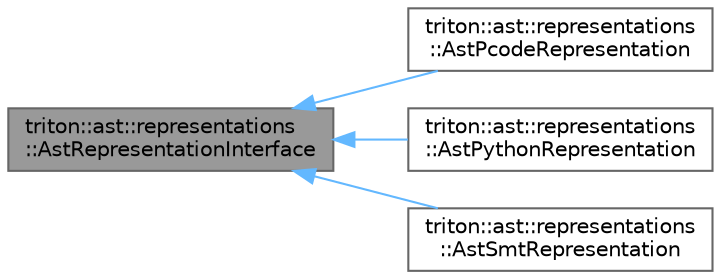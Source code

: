 digraph "triton::ast::representations::AstRepresentationInterface"
{
 // LATEX_PDF_SIZE
  bgcolor="transparent";
  edge [fontname=Helvetica,fontsize=10,labelfontname=Helvetica,labelfontsize=10];
  node [fontname=Helvetica,fontsize=10,shape=box,height=0.2,width=0.4];
  rankdir="LR";
  Node1 [label="triton::ast::representations\l::AstRepresentationInterface",height=0.2,width=0.4,color="gray40", fillcolor="grey60", style="filled", fontcolor="black",tooltip="The AST representation interface."];
  Node1 -> Node2 [dir="back",color="steelblue1",style="solid"];
  Node2 [label="triton::ast::representations\l::AstPcodeRepresentation",height=0.2,width=0.4,color="gray40", fillcolor="white", style="filled",URL="$classtriton_1_1ast_1_1representations_1_1AstPcodeRepresentation.html",tooltip="Pseudo Code representation."];
  Node1 -> Node3 [dir="back",color="steelblue1",style="solid"];
  Node3 [label="triton::ast::representations\l::AstPythonRepresentation",height=0.2,width=0.4,color="gray40", fillcolor="white", style="filled",URL="$classtriton_1_1ast_1_1representations_1_1AstPythonRepresentation.html",tooltip="Python representation."];
  Node1 -> Node4 [dir="back",color="steelblue1",style="solid"];
  Node4 [label="triton::ast::representations\l::AstSmtRepresentation",height=0.2,width=0.4,color="gray40", fillcolor="white", style="filled",URL="$classtriton_1_1ast_1_1representations_1_1AstSmtRepresentation.html",tooltip="SMT representation."];
}
